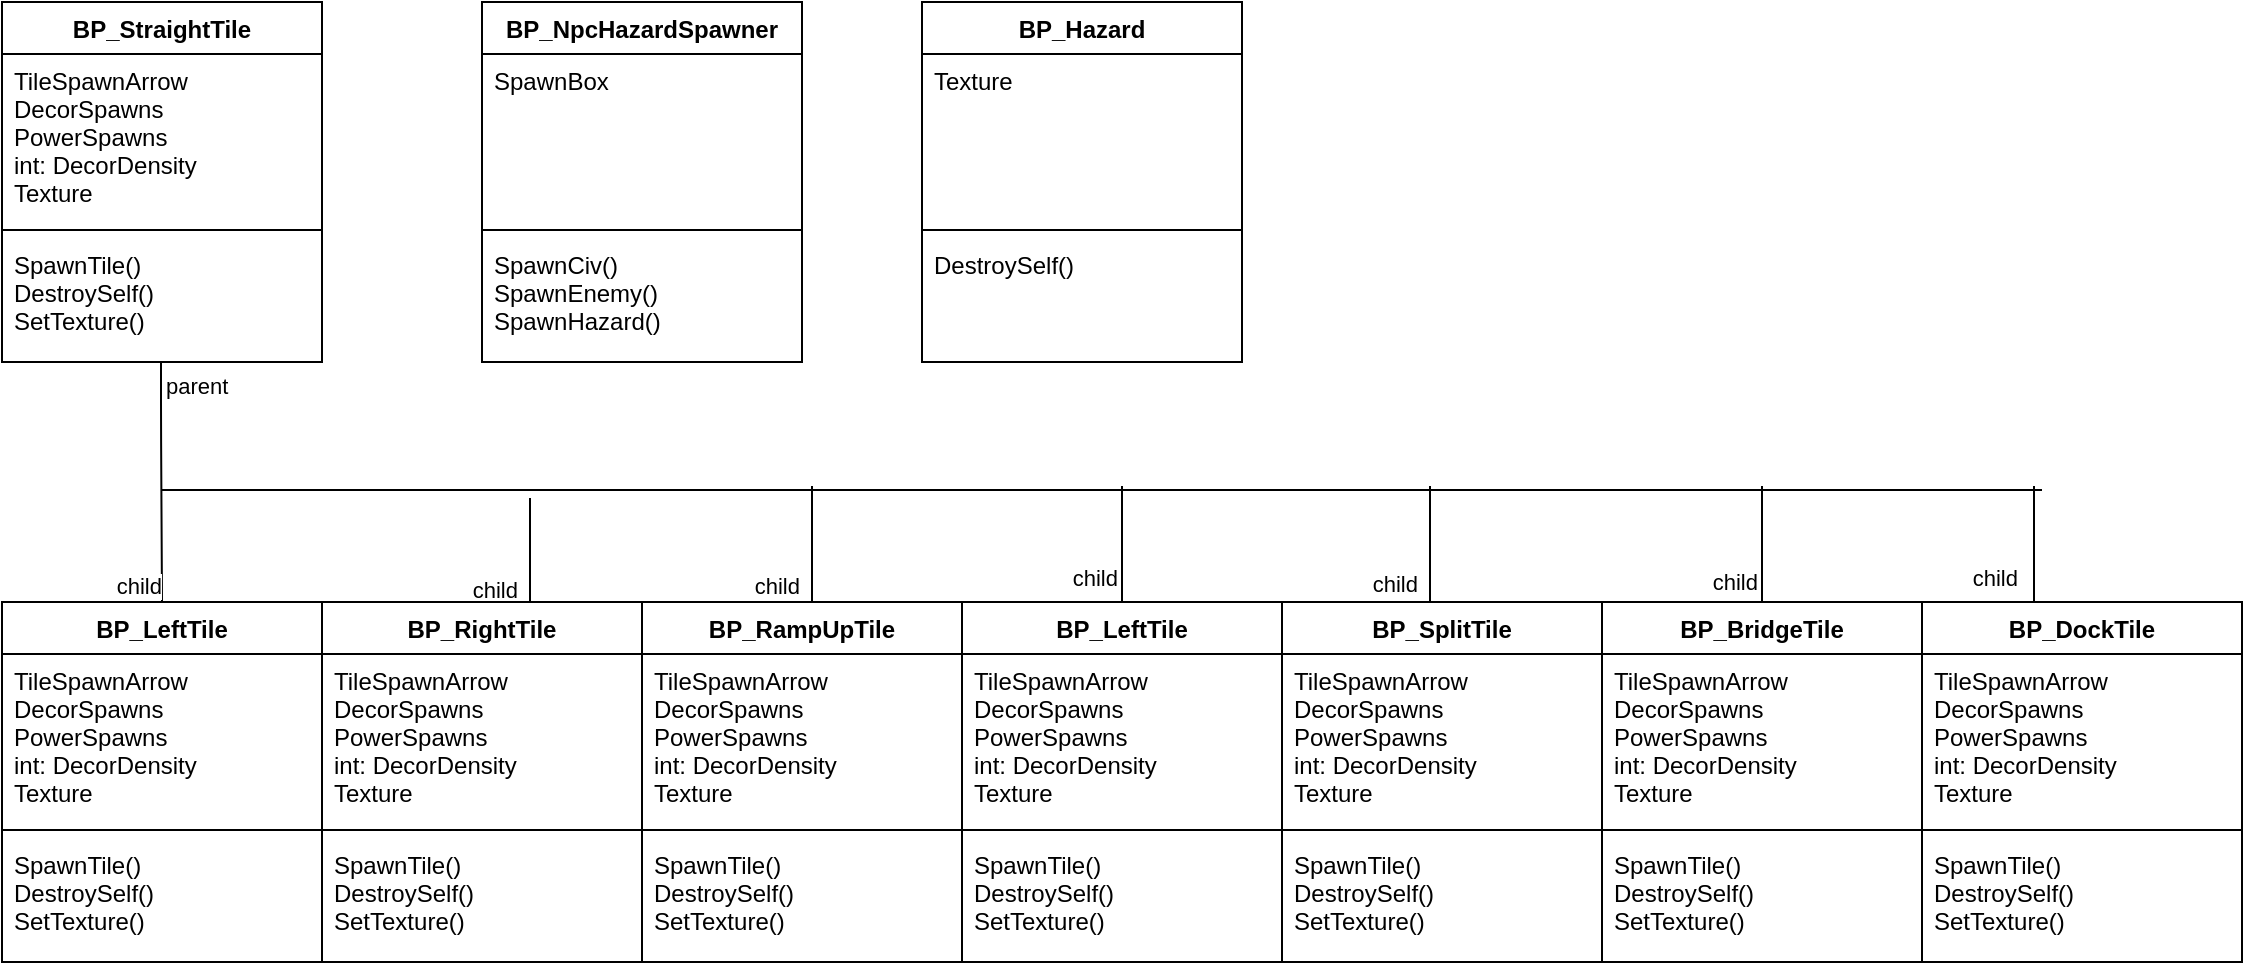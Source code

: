 <mxfile version="14.1.9" type="github"><diagram id="WgqjgqW9wfhbfb5YaRFJ" name="Page-1"><mxGraphModel dx="1422" dy="794" grid="1" gridSize="10" guides="1" tooltips="1" connect="1" arrows="1" fold="1" page="1" pageScale="1" pageWidth="1200" pageHeight="1600" math="0" shadow="0"><root><mxCell id="0"/><mxCell id="1" parent="0"/><mxCell id="DqNzJnJvb0vO9Nc4sZQ4-1" value="BP_StraightTile" style="swimlane;fontStyle=1;align=center;verticalAlign=top;childLayout=stackLayout;horizontal=1;startSize=26;horizontalStack=0;resizeParent=1;resizeParentMax=0;resizeLast=0;collapsible=1;marginBottom=0;" vertex="1" parent="1"><mxGeometry x="220" y="160" width="160" height="180" as="geometry"/></mxCell><mxCell id="DqNzJnJvb0vO9Nc4sZQ4-2" value="TileSpawnArrow&#10;DecorSpawns&#10;PowerSpawns&#10;int: DecorDensity&#10;Texture" style="text;strokeColor=none;fillColor=none;align=left;verticalAlign=top;spacingLeft=4;spacingRight=4;overflow=hidden;rotatable=0;points=[[0,0.5],[1,0.5]];portConstraint=eastwest;" vertex="1" parent="DqNzJnJvb0vO9Nc4sZQ4-1"><mxGeometry y="26" width="160" height="84" as="geometry"/></mxCell><mxCell id="DqNzJnJvb0vO9Nc4sZQ4-3" value="" style="line;strokeWidth=1;fillColor=none;align=left;verticalAlign=middle;spacingTop=-1;spacingLeft=3;spacingRight=3;rotatable=0;labelPosition=right;points=[];portConstraint=eastwest;" vertex="1" parent="DqNzJnJvb0vO9Nc4sZQ4-1"><mxGeometry y="110" width="160" height="8" as="geometry"/></mxCell><mxCell id="DqNzJnJvb0vO9Nc4sZQ4-4" value="SpawnTile()&#10;DestroySelf()&#10;SetTexture()" style="text;strokeColor=none;fillColor=none;align=left;verticalAlign=top;spacingLeft=4;spacingRight=4;overflow=hidden;rotatable=0;points=[[0,0.5],[1,0.5]];portConstraint=eastwest;" vertex="1" parent="DqNzJnJvb0vO9Nc4sZQ4-1"><mxGeometry y="118" width="160" height="62" as="geometry"/></mxCell><mxCell id="DqNzJnJvb0vO9Nc4sZQ4-5" value="" style="endArrow=none;html=1;edgeStyle=orthogonalEdgeStyle;" edge="1" parent="1"><mxGeometry relative="1" as="geometry"><mxPoint x="299.5" y="340" as="sourcePoint"/><mxPoint x="300" y="460" as="targetPoint"/><Array as="points"><mxPoint x="300" y="370"/><mxPoint x="300" y="370"/></Array></mxGeometry></mxCell><mxCell id="DqNzJnJvb0vO9Nc4sZQ4-6" value="parent" style="edgeLabel;resizable=0;html=1;align=left;verticalAlign=bottom;" connectable="0" vertex="1" parent="DqNzJnJvb0vO9Nc4sZQ4-5"><mxGeometry x="-1" relative="1" as="geometry"><mxPoint y="20" as="offset"/></mxGeometry></mxCell><mxCell id="DqNzJnJvb0vO9Nc4sZQ4-7" value="child" style="edgeLabel;resizable=0;html=1;align=right;verticalAlign=bottom;" connectable="0" vertex="1" parent="DqNzJnJvb0vO9Nc4sZQ4-5"><mxGeometry x="1" relative="1" as="geometry"/></mxCell><mxCell id="DqNzJnJvb0vO9Nc4sZQ4-8" value="BP_LeftTile" style="swimlane;fontStyle=1;align=center;verticalAlign=top;childLayout=stackLayout;horizontal=1;startSize=26;horizontalStack=0;resizeParent=1;resizeParentMax=0;resizeLast=0;collapsible=1;marginBottom=0;" vertex="1" parent="1"><mxGeometry x="220" y="460" width="160" height="180" as="geometry"/></mxCell><mxCell id="DqNzJnJvb0vO9Nc4sZQ4-9" value="TileSpawnArrow&#10;DecorSpawns&#10;PowerSpawns&#10;int: DecorDensity&#10;Texture" style="text;strokeColor=none;fillColor=none;align=left;verticalAlign=top;spacingLeft=4;spacingRight=4;overflow=hidden;rotatable=0;points=[[0,0.5],[1,0.5]];portConstraint=eastwest;" vertex="1" parent="DqNzJnJvb0vO9Nc4sZQ4-8"><mxGeometry y="26" width="160" height="84" as="geometry"/></mxCell><mxCell id="DqNzJnJvb0vO9Nc4sZQ4-10" value="" style="line;strokeWidth=1;fillColor=none;align=left;verticalAlign=middle;spacingTop=-1;spacingLeft=3;spacingRight=3;rotatable=0;labelPosition=right;points=[];portConstraint=eastwest;" vertex="1" parent="DqNzJnJvb0vO9Nc4sZQ4-8"><mxGeometry y="110" width="160" height="8" as="geometry"/></mxCell><mxCell id="DqNzJnJvb0vO9Nc4sZQ4-11" value="SpawnTile()&#10;DestroySelf()&#10;SetTexture()" style="text;strokeColor=none;fillColor=none;align=left;verticalAlign=top;spacingLeft=4;spacingRight=4;overflow=hidden;rotatable=0;points=[[0,0.5],[1,0.5]];portConstraint=eastwest;" vertex="1" parent="DqNzJnJvb0vO9Nc4sZQ4-8"><mxGeometry y="118" width="160" height="62" as="geometry"/></mxCell><mxCell id="DqNzJnJvb0vO9Nc4sZQ4-12" value="" style="line;strokeWidth=1;fillColor=none;align=left;verticalAlign=middle;spacingTop=-1;spacingLeft=3;spacingRight=3;rotatable=0;labelPosition=right;points=[];portConstraint=eastwest;" vertex="1" parent="1"><mxGeometry x="300" y="400" width="940" height="8" as="geometry"/></mxCell><mxCell id="DqNzJnJvb0vO9Nc4sZQ4-13" value="child" style="edgeLabel;resizable=0;html=1;align=right;verticalAlign=bottom;" connectable="0" vertex="1" parent="1"><mxGeometry x="470.0" y="459.999" as="geometry"><mxPoint x="8" y="3" as="offset"/></mxGeometry></mxCell><mxCell id="DqNzJnJvb0vO9Nc4sZQ4-15" value="" style="line;strokeWidth=1;fillColor=none;align=left;verticalAlign=middle;spacingTop=-1;spacingLeft=3;spacingRight=3;rotatable=0;labelPosition=right;points=[];portConstraint=eastwest;direction=south;" vertex="1" parent="1"><mxGeometry x="480" y="408" width="8" height="58" as="geometry"/></mxCell><mxCell id="DqNzJnJvb0vO9Nc4sZQ4-16" value="BP_LeftTile" style="swimlane;fontStyle=1;align=center;verticalAlign=top;childLayout=stackLayout;horizontal=1;startSize=26;horizontalStack=0;resizeParent=1;resizeParentMax=0;resizeLast=0;collapsible=1;marginBottom=0;" vertex="1" parent="1"><mxGeometry x="700" y="460" width="160" height="180" as="geometry"/></mxCell><mxCell id="DqNzJnJvb0vO9Nc4sZQ4-17" value="TileSpawnArrow&#10;DecorSpawns&#10;PowerSpawns&#10;int: DecorDensity&#10;Texture" style="text;strokeColor=none;fillColor=none;align=left;verticalAlign=top;spacingLeft=4;spacingRight=4;overflow=hidden;rotatable=0;points=[[0,0.5],[1,0.5]];portConstraint=eastwest;" vertex="1" parent="DqNzJnJvb0vO9Nc4sZQ4-16"><mxGeometry y="26" width="160" height="84" as="geometry"/></mxCell><mxCell id="DqNzJnJvb0vO9Nc4sZQ4-18" value="" style="line;strokeWidth=1;fillColor=none;align=left;verticalAlign=middle;spacingTop=-1;spacingLeft=3;spacingRight=3;rotatable=0;labelPosition=right;points=[];portConstraint=eastwest;" vertex="1" parent="DqNzJnJvb0vO9Nc4sZQ4-16"><mxGeometry y="110" width="160" height="8" as="geometry"/></mxCell><mxCell id="DqNzJnJvb0vO9Nc4sZQ4-19" value="SpawnTile()&#10;DestroySelf()&#10;SetTexture()" style="text;strokeColor=none;fillColor=none;align=left;verticalAlign=top;spacingLeft=4;spacingRight=4;overflow=hidden;rotatable=0;points=[[0,0.5],[1,0.5]];portConstraint=eastwest;" vertex="1" parent="DqNzJnJvb0vO9Nc4sZQ4-16"><mxGeometry y="118" width="160" height="62" as="geometry"/></mxCell><mxCell id="DqNzJnJvb0vO9Nc4sZQ4-20" value="BP_RampUpTile&#10;" style="swimlane;fontStyle=1;align=center;verticalAlign=top;childLayout=stackLayout;horizontal=1;startSize=26;horizontalStack=0;resizeParent=1;resizeParentMax=0;resizeLast=0;collapsible=1;marginBottom=0;" vertex="1" parent="1"><mxGeometry x="540" y="460" width="160" height="180" as="geometry"/></mxCell><mxCell id="DqNzJnJvb0vO9Nc4sZQ4-21" value="TileSpawnArrow&#10;DecorSpawns&#10;PowerSpawns&#10;int: DecorDensity&#10;Texture" style="text;strokeColor=none;fillColor=none;align=left;verticalAlign=top;spacingLeft=4;spacingRight=4;overflow=hidden;rotatable=0;points=[[0,0.5],[1,0.5]];portConstraint=eastwest;" vertex="1" parent="DqNzJnJvb0vO9Nc4sZQ4-20"><mxGeometry y="26" width="160" height="84" as="geometry"/></mxCell><mxCell id="DqNzJnJvb0vO9Nc4sZQ4-22" value="" style="line;strokeWidth=1;fillColor=none;align=left;verticalAlign=middle;spacingTop=-1;spacingLeft=3;spacingRight=3;rotatable=0;labelPosition=right;points=[];portConstraint=eastwest;" vertex="1" parent="DqNzJnJvb0vO9Nc4sZQ4-20"><mxGeometry y="110" width="160" height="8" as="geometry"/></mxCell><mxCell id="DqNzJnJvb0vO9Nc4sZQ4-23" value="SpawnTile()&#10;DestroySelf()&#10;SetTexture()" style="text;strokeColor=none;fillColor=none;align=left;verticalAlign=top;spacingLeft=4;spacingRight=4;overflow=hidden;rotatable=0;points=[[0,0.5],[1,0.5]];portConstraint=eastwest;" vertex="1" parent="DqNzJnJvb0vO9Nc4sZQ4-20"><mxGeometry y="118" width="160" height="62" as="geometry"/></mxCell><mxCell id="DqNzJnJvb0vO9Nc4sZQ4-24" value="BP_RightTile" style="swimlane;fontStyle=1;align=center;verticalAlign=top;childLayout=stackLayout;horizontal=1;startSize=26;horizontalStack=0;resizeParent=1;resizeParentMax=0;resizeLast=0;collapsible=1;marginBottom=0;" vertex="1" parent="1"><mxGeometry x="380" y="460" width="160" height="180" as="geometry"/></mxCell><mxCell id="DqNzJnJvb0vO9Nc4sZQ4-25" value="TileSpawnArrow&#10;DecorSpawns&#10;PowerSpawns&#10;int: DecorDensity&#10;Texture" style="text;strokeColor=none;fillColor=none;align=left;verticalAlign=top;spacingLeft=4;spacingRight=4;overflow=hidden;rotatable=0;points=[[0,0.5],[1,0.5]];portConstraint=eastwest;" vertex="1" parent="DqNzJnJvb0vO9Nc4sZQ4-24"><mxGeometry y="26" width="160" height="84" as="geometry"/></mxCell><mxCell id="DqNzJnJvb0vO9Nc4sZQ4-26" value="" style="line;strokeWidth=1;fillColor=none;align=left;verticalAlign=middle;spacingTop=-1;spacingLeft=3;spacingRight=3;rotatable=0;labelPosition=right;points=[];portConstraint=eastwest;" vertex="1" parent="DqNzJnJvb0vO9Nc4sZQ4-24"><mxGeometry y="110" width="160" height="8" as="geometry"/></mxCell><mxCell id="DqNzJnJvb0vO9Nc4sZQ4-27" value="SpawnTile()&#10;DestroySelf()&#10;SetTexture()" style="text;strokeColor=none;fillColor=none;align=left;verticalAlign=top;spacingLeft=4;spacingRight=4;overflow=hidden;rotatable=0;points=[[0,0.5],[1,0.5]];portConstraint=eastwest;" vertex="1" parent="DqNzJnJvb0vO9Nc4sZQ4-24"><mxGeometry y="118" width="160" height="62" as="geometry"/></mxCell><mxCell id="DqNzJnJvb0vO9Nc4sZQ4-28" value="BP_SplitTile" style="swimlane;fontStyle=1;align=center;verticalAlign=top;childLayout=stackLayout;horizontal=1;startSize=26;horizontalStack=0;resizeParent=1;resizeParentMax=0;resizeLast=0;collapsible=1;marginBottom=0;" vertex="1" parent="1"><mxGeometry x="860" y="460" width="160" height="180" as="geometry"/></mxCell><mxCell id="DqNzJnJvb0vO9Nc4sZQ4-29" value="TileSpawnArrow&#10;DecorSpawns&#10;PowerSpawns&#10;int: DecorDensity&#10;Texture" style="text;strokeColor=none;fillColor=none;align=left;verticalAlign=top;spacingLeft=4;spacingRight=4;overflow=hidden;rotatable=0;points=[[0,0.5],[1,0.5]];portConstraint=eastwest;" vertex="1" parent="DqNzJnJvb0vO9Nc4sZQ4-28"><mxGeometry y="26" width="160" height="84" as="geometry"/></mxCell><mxCell id="DqNzJnJvb0vO9Nc4sZQ4-30" value="" style="line;strokeWidth=1;fillColor=none;align=left;verticalAlign=middle;spacingTop=-1;spacingLeft=3;spacingRight=3;rotatable=0;labelPosition=right;points=[];portConstraint=eastwest;" vertex="1" parent="DqNzJnJvb0vO9Nc4sZQ4-28"><mxGeometry y="110" width="160" height="8" as="geometry"/></mxCell><mxCell id="DqNzJnJvb0vO9Nc4sZQ4-31" value="SpawnTile()&#10;DestroySelf()&#10;SetTexture()" style="text;strokeColor=none;fillColor=none;align=left;verticalAlign=top;spacingLeft=4;spacingRight=4;overflow=hidden;rotatable=0;points=[[0,0.5],[1,0.5]];portConstraint=eastwest;" vertex="1" parent="DqNzJnJvb0vO9Nc4sZQ4-28"><mxGeometry y="118" width="160" height="62" as="geometry"/></mxCell><mxCell id="DqNzJnJvb0vO9Nc4sZQ4-32" value="BP_DockTile" style="swimlane;fontStyle=1;align=center;verticalAlign=top;childLayout=stackLayout;horizontal=1;startSize=26;horizontalStack=0;resizeParent=1;resizeParentMax=0;resizeLast=0;collapsible=1;marginBottom=0;" vertex="1" parent="1"><mxGeometry x="1180" y="460" width="160" height="180" as="geometry"/></mxCell><mxCell id="DqNzJnJvb0vO9Nc4sZQ4-33" value="TileSpawnArrow&#10;DecorSpawns&#10;PowerSpawns&#10;int: DecorDensity&#10;Texture" style="text;strokeColor=none;fillColor=none;align=left;verticalAlign=top;spacingLeft=4;spacingRight=4;overflow=hidden;rotatable=0;points=[[0,0.5],[1,0.5]];portConstraint=eastwest;" vertex="1" parent="DqNzJnJvb0vO9Nc4sZQ4-32"><mxGeometry y="26" width="160" height="84" as="geometry"/></mxCell><mxCell id="DqNzJnJvb0vO9Nc4sZQ4-34" value="" style="line;strokeWidth=1;fillColor=none;align=left;verticalAlign=middle;spacingTop=-1;spacingLeft=3;spacingRight=3;rotatable=0;labelPosition=right;points=[];portConstraint=eastwest;" vertex="1" parent="DqNzJnJvb0vO9Nc4sZQ4-32"><mxGeometry y="110" width="160" height="8" as="geometry"/></mxCell><mxCell id="DqNzJnJvb0vO9Nc4sZQ4-35" value="SpawnTile()&#10;DestroySelf()&#10;SetTexture()" style="text;strokeColor=none;fillColor=none;align=left;verticalAlign=top;spacingLeft=4;spacingRight=4;overflow=hidden;rotatable=0;points=[[0,0.5],[1,0.5]];portConstraint=eastwest;" vertex="1" parent="DqNzJnJvb0vO9Nc4sZQ4-32"><mxGeometry y="118" width="160" height="62" as="geometry"/></mxCell><mxCell id="DqNzJnJvb0vO9Nc4sZQ4-36" value="BP_BridgeTile" style="swimlane;fontStyle=1;align=center;verticalAlign=top;childLayout=stackLayout;horizontal=1;startSize=26;horizontalStack=0;resizeParent=1;resizeParentMax=0;resizeLast=0;collapsible=1;marginBottom=0;" vertex="1" parent="1"><mxGeometry x="1020" y="460" width="160" height="180" as="geometry"><mxRectangle x="1020" y="460" width="110" height="26" as="alternateBounds"/></mxGeometry></mxCell><mxCell id="DqNzJnJvb0vO9Nc4sZQ4-37" value="TileSpawnArrow&#10;DecorSpawns&#10;PowerSpawns&#10;int: DecorDensity&#10;Texture" style="text;strokeColor=none;fillColor=none;align=left;verticalAlign=top;spacingLeft=4;spacingRight=4;overflow=hidden;rotatable=0;points=[[0,0.5],[1,0.5]];portConstraint=eastwest;" vertex="1" parent="DqNzJnJvb0vO9Nc4sZQ4-36"><mxGeometry y="26" width="160" height="84" as="geometry"/></mxCell><mxCell id="DqNzJnJvb0vO9Nc4sZQ4-38" value="" style="line;strokeWidth=1;fillColor=none;align=left;verticalAlign=middle;spacingTop=-1;spacingLeft=3;spacingRight=3;rotatable=0;labelPosition=right;points=[];portConstraint=eastwest;" vertex="1" parent="DqNzJnJvb0vO9Nc4sZQ4-36"><mxGeometry y="110" width="160" height="8" as="geometry"/></mxCell><mxCell id="DqNzJnJvb0vO9Nc4sZQ4-39" value="SpawnTile()&#10;DestroySelf()&#10;SetTexture()" style="text;strokeColor=none;fillColor=none;align=left;verticalAlign=top;spacingLeft=4;spacingRight=4;overflow=hidden;rotatable=0;points=[[0,0.5],[1,0.5]];portConstraint=eastwest;" vertex="1" parent="DqNzJnJvb0vO9Nc4sZQ4-36"><mxGeometry y="118" width="160" height="62" as="geometry"/></mxCell><mxCell id="DqNzJnJvb0vO9Nc4sZQ4-40" value="child" style="edgeLabel;resizable=0;html=1;align=right;verticalAlign=bottom;" connectable="0" vertex="1" parent="1"><mxGeometry x="770.0" y="453.999" as="geometry"><mxPoint x="8" y="3" as="offset"/></mxGeometry></mxCell><mxCell id="DqNzJnJvb0vO9Nc4sZQ4-41" value="" style="line;strokeWidth=1;fillColor=none;align=left;verticalAlign=middle;spacingTop=-1;spacingLeft=3;spacingRight=3;rotatable=0;labelPosition=right;points=[];portConstraint=eastwest;direction=south;" vertex="1" parent="1"><mxGeometry x="776" y="402" width="8" height="58" as="geometry"/></mxCell><mxCell id="DqNzJnJvb0vO9Nc4sZQ4-42" value="child" style="edgeLabel;resizable=0;html=1;align=right;verticalAlign=bottom;" connectable="0" vertex="1" parent="1"><mxGeometry x="611.0" y="457.999" as="geometry"><mxPoint x="8" y="3" as="offset"/></mxGeometry></mxCell><mxCell id="DqNzJnJvb0vO9Nc4sZQ4-43" value="" style="line;strokeWidth=1;fillColor=none;align=left;verticalAlign=middle;spacingTop=-1;spacingLeft=3;spacingRight=3;rotatable=0;labelPosition=right;points=[];portConstraint=eastwest;direction=south;" vertex="1" parent="1"><mxGeometry x="621" y="402" width="8" height="58" as="geometry"/></mxCell><mxCell id="DqNzJnJvb0vO9Nc4sZQ4-44" value="child" style="edgeLabel;resizable=0;html=1;align=right;verticalAlign=bottom;" connectable="0" vertex="1" parent="1"><mxGeometry x="920.0" y="456.999" as="geometry"><mxPoint x="8" y="3" as="offset"/></mxGeometry></mxCell><mxCell id="DqNzJnJvb0vO9Nc4sZQ4-45" value="" style="line;strokeWidth=1;fillColor=none;align=left;verticalAlign=middle;spacingTop=-1;spacingLeft=3;spacingRight=3;rotatable=0;labelPosition=right;points=[];portConstraint=eastwest;direction=south;" vertex="1" parent="1"><mxGeometry x="930" y="402" width="8" height="58" as="geometry"/></mxCell><mxCell id="DqNzJnJvb0vO9Nc4sZQ4-46" value="child" style="edgeLabel;resizable=0;html=1;align=right;verticalAlign=bottom;" connectable="0" vertex="1" parent="1"><mxGeometry x="1090.0" y="455.999" as="geometry"><mxPoint x="8" y="3" as="offset"/></mxGeometry></mxCell><mxCell id="DqNzJnJvb0vO9Nc4sZQ4-47" value="" style="line;strokeWidth=1;fillColor=none;align=left;verticalAlign=middle;spacingTop=-1;spacingLeft=3;spacingRight=3;rotatable=0;labelPosition=right;points=[];portConstraint=eastwest;direction=south;" vertex="1" parent="1"><mxGeometry x="1096" y="402" width="8" height="58" as="geometry"/></mxCell><mxCell id="DqNzJnJvb0vO9Nc4sZQ4-48" value="child" style="edgeLabel;resizable=0;html=1;align=right;verticalAlign=bottom;" connectable="0" vertex="1" parent="1"><mxGeometry x="1220.0" y="453.999" as="geometry"><mxPoint x="8" y="3" as="offset"/></mxGeometry></mxCell><mxCell id="DqNzJnJvb0vO9Nc4sZQ4-49" value="" style="line;strokeWidth=1;fillColor=none;align=left;verticalAlign=middle;spacingTop=-1;spacingLeft=3;spacingRight=3;rotatable=0;labelPosition=right;points=[];portConstraint=eastwest;direction=south;" vertex="1" parent="1"><mxGeometry x="1232" y="402" width="8" height="58" as="geometry"/></mxCell><mxCell id="DqNzJnJvb0vO9Nc4sZQ4-54" value="BP_Hazard" style="swimlane;fontStyle=1;align=center;verticalAlign=top;childLayout=stackLayout;horizontal=1;startSize=26;horizontalStack=0;resizeParent=1;resizeParentMax=0;resizeLast=0;collapsible=1;marginBottom=0;" vertex="1" parent="1"><mxGeometry x="680" y="160" width="160" height="180" as="geometry"/></mxCell><mxCell id="DqNzJnJvb0vO9Nc4sZQ4-55" value="Texture" style="text;strokeColor=none;fillColor=none;align=left;verticalAlign=top;spacingLeft=4;spacingRight=4;overflow=hidden;rotatable=0;points=[[0,0.5],[1,0.5]];portConstraint=eastwest;" vertex="1" parent="DqNzJnJvb0vO9Nc4sZQ4-54"><mxGeometry y="26" width="160" height="84" as="geometry"/></mxCell><mxCell id="DqNzJnJvb0vO9Nc4sZQ4-56" value="" style="line;strokeWidth=1;fillColor=none;align=left;verticalAlign=middle;spacingTop=-1;spacingLeft=3;spacingRight=3;rotatable=0;labelPosition=right;points=[];portConstraint=eastwest;" vertex="1" parent="DqNzJnJvb0vO9Nc4sZQ4-54"><mxGeometry y="110" width="160" height="8" as="geometry"/></mxCell><mxCell id="DqNzJnJvb0vO9Nc4sZQ4-57" value="DestroySelf()&#10;" style="text;strokeColor=none;fillColor=none;align=left;verticalAlign=top;spacingLeft=4;spacingRight=4;overflow=hidden;rotatable=0;points=[[0,0.5],[1,0.5]];portConstraint=eastwest;" vertex="1" parent="DqNzJnJvb0vO9Nc4sZQ4-54"><mxGeometry y="118" width="160" height="62" as="geometry"/></mxCell><mxCell id="DqNzJnJvb0vO9Nc4sZQ4-60" value="BP_NpcHazardSpawner" style="swimlane;fontStyle=1;align=center;verticalAlign=top;childLayout=stackLayout;horizontal=1;startSize=26;horizontalStack=0;resizeParent=1;resizeParentMax=0;resizeLast=0;collapsible=1;marginBottom=0;" vertex="1" parent="1"><mxGeometry x="460" y="160" width="160" height="180" as="geometry"/></mxCell><mxCell id="DqNzJnJvb0vO9Nc4sZQ4-61" value="SpawnBox" style="text;strokeColor=none;fillColor=none;align=left;verticalAlign=top;spacingLeft=4;spacingRight=4;overflow=hidden;rotatable=0;points=[[0,0.5],[1,0.5]];portConstraint=eastwest;" vertex="1" parent="DqNzJnJvb0vO9Nc4sZQ4-60"><mxGeometry y="26" width="160" height="84" as="geometry"/></mxCell><mxCell id="DqNzJnJvb0vO9Nc4sZQ4-62" value="" style="line;strokeWidth=1;fillColor=none;align=left;verticalAlign=middle;spacingTop=-1;spacingLeft=3;spacingRight=3;rotatable=0;labelPosition=right;points=[];portConstraint=eastwest;" vertex="1" parent="DqNzJnJvb0vO9Nc4sZQ4-60"><mxGeometry y="110" width="160" height="8" as="geometry"/></mxCell><mxCell id="DqNzJnJvb0vO9Nc4sZQ4-63" value="SpawnCiv()&#10;SpawnEnemy()&#10;SpawnHazard()" style="text;strokeColor=none;fillColor=none;align=left;verticalAlign=top;spacingLeft=4;spacingRight=4;overflow=hidden;rotatable=0;points=[[0,0.5],[1,0.5]];portConstraint=eastwest;" vertex="1" parent="DqNzJnJvb0vO9Nc4sZQ4-60"><mxGeometry y="118" width="160" height="62" as="geometry"/></mxCell></root></mxGraphModel></diagram></mxfile>